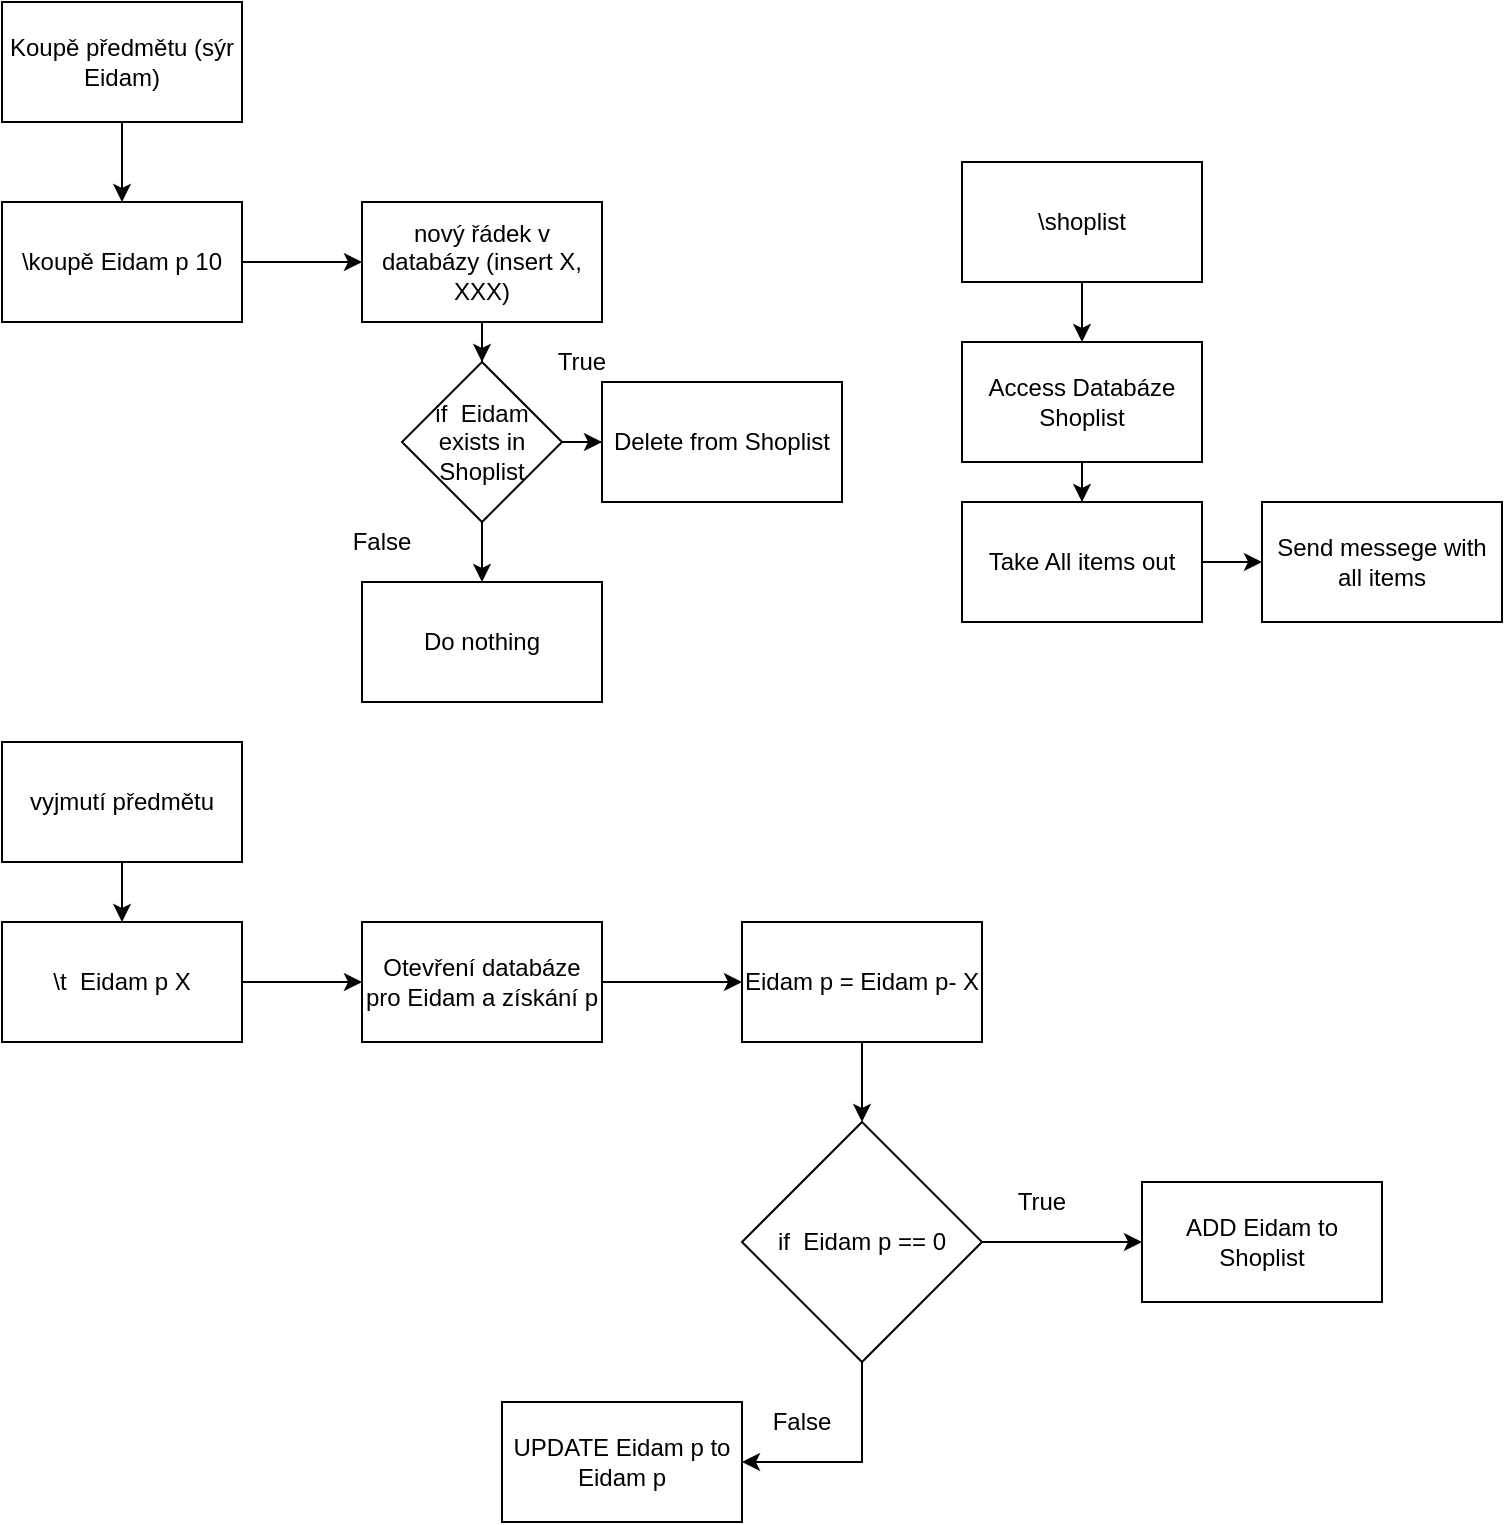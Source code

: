 <mxfile version="12.5.4" type="github">
  <diagram id="4bXTv4JExv3Pb1ZK5-rK" name="Page-1">
    <mxGraphModel dx="932" dy="623" grid="1" gridSize="10" guides="1" tooltips="1" connect="1" arrows="1" fold="1" page="1" pageScale="1" pageWidth="850" pageHeight="1100" math="0" shadow="0">
      <root>
        <mxCell id="0"/>
        <mxCell id="1" parent="0"/>
        <mxCell id="VTfN_o7muEshdPtxyXbv-3" style="edgeStyle=orthogonalEdgeStyle;rounded=0;orthogonalLoop=1;jettySize=auto;html=1;" edge="1" parent="1" source="VTfN_o7muEshdPtxyXbv-1" target="VTfN_o7muEshdPtxyXbv-2">
          <mxGeometry relative="1" as="geometry"/>
        </mxCell>
        <mxCell id="VTfN_o7muEshdPtxyXbv-1" value="Koupě předmětu (sýr Eidam)&lt;br&gt;" style="rounded=0;whiteSpace=wrap;html=1;" vertex="1" parent="1">
          <mxGeometry x="80" y="40" width="120" height="60" as="geometry"/>
        </mxCell>
        <mxCell id="VTfN_o7muEshdPtxyXbv-4" style="edgeStyle=orthogonalEdgeStyle;rounded=0;orthogonalLoop=1;jettySize=auto;html=1;entryX=0;entryY=0.5;entryDx=0;entryDy=0;" edge="1" parent="1" source="VTfN_o7muEshdPtxyXbv-2" target="VTfN_o7muEshdPtxyXbv-5">
          <mxGeometry relative="1" as="geometry">
            <mxPoint x="280" y="130" as="targetPoint"/>
            <Array as="points"/>
          </mxGeometry>
        </mxCell>
        <mxCell id="VTfN_o7muEshdPtxyXbv-2" value="\koupě Eidam p 10&lt;br&gt;" style="rounded=0;whiteSpace=wrap;html=1;" vertex="1" parent="1">
          <mxGeometry x="80" y="140" width="120" height="60" as="geometry"/>
        </mxCell>
        <mxCell id="VTfN_o7muEshdPtxyXbv-32" style="edgeStyle=orthogonalEdgeStyle;rounded=0;orthogonalLoop=1;jettySize=auto;html=1;" edge="1" parent="1" source="VTfN_o7muEshdPtxyXbv-5" target="VTfN_o7muEshdPtxyXbv-31">
          <mxGeometry relative="1" as="geometry"/>
        </mxCell>
        <mxCell id="VTfN_o7muEshdPtxyXbv-5" value="nový řádek v databázy (insert X, XXX)" style="rounded=0;whiteSpace=wrap;html=1;" vertex="1" parent="1">
          <mxGeometry x="260" y="140" width="120" height="60" as="geometry"/>
        </mxCell>
        <mxCell id="VTfN_o7muEshdPtxyXbv-8" style="edgeStyle=orthogonalEdgeStyle;rounded=0;orthogonalLoop=1;jettySize=auto;html=1;" edge="1" parent="1" source="VTfN_o7muEshdPtxyXbv-6" target="VTfN_o7muEshdPtxyXbv-7">
          <mxGeometry relative="1" as="geometry"/>
        </mxCell>
        <mxCell id="VTfN_o7muEshdPtxyXbv-6" value="vyjmutí předmětu" style="rounded=0;whiteSpace=wrap;html=1;" vertex="1" parent="1">
          <mxGeometry x="80" y="410" width="120" height="60" as="geometry"/>
        </mxCell>
        <mxCell id="VTfN_o7muEshdPtxyXbv-9" style="edgeStyle=orthogonalEdgeStyle;rounded=0;orthogonalLoop=1;jettySize=auto;html=1;" edge="1" parent="1" source="VTfN_o7muEshdPtxyXbv-7">
          <mxGeometry relative="1" as="geometry">
            <mxPoint x="260" y="530" as="targetPoint"/>
          </mxGeometry>
        </mxCell>
        <mxCell id="VTfN_o7muEshdPtxyXbv-7" value="\t &amp;nbsp;Eidam p X" style="rounded=0;whiteSpace=wrap;html=1;" vertex="1" parent="1">
          <mxGeometry x="80" y="500" width="120" height="60" as="geometry"/>
        </mxCell>
        <mxCell id="VTfN_o7muEshdPtxyXbv-13" style="edgeStyle=orthogonalEdgeStyle;rounded=0;orthogonalLoop=1;jettySize=auto;html=1;exitX=0.5;exitY=1;exitDx=0;exitDy=0;" edge="1" parent="1" source="VTfN_o7muEshdPtxyXbv-14" target="VTfN_o7muEshdPtxyXbv-12">
          <mxGeometry relative="1" as="geometry"/>
        </mxCell>
        <mxCell id="VTfN_o7muEshdPtxyXbv-15" style="edgeStyle=orthogonalEdgeStyle;rounded=0;orthogonalLoop=1;jettySize=auto;html=1;" edge="1" parent="1" source="VTfN_o7muEshdPtxyXbv-10" target="VTfN_o7muEshdPtxyXbv-14">
          <mxGeometry relative="1" as="geometry"/>
        </mxCell>
        <mxCell id="VTfN_o7muEshdPtxyXbv-10" value="Otevření databáze pro Eidam a získání p" style="rounded=0;whiteSpace=wrap;html=1;" vertex="1" parent="1">
          <mxGeometry x="260" y="500" width="120" height="60" as="geometry"/>
        </mxCell>
        <mxCell id="VTfN_o7muEshdPtxyXbv-17" style="edgeStyle=orthogonalEdgeStyle;rounded=0;orthogonalLoop=1;jettySize=auto;html=1;entryX=0;entryY=0.5;entryDx=0;entryDy=0;" edge="1" parent="1" source="VTfN_o7muEshdPtxyXbv-12" target="VTfN_o7muEshdPtxyXbv-16">
          <mxGeometry relative="1" as="geometry">
            <mxPoint x="650" y="660" as="targetPoint"/>
          </mxGeometry>
        </mxCell>
        <mxCell id="VTfN_o7muEshdPtxyXbv-21" style="edgeStyle=orthogonalEdgeStyle;rounded=0;orthogonalLoop=1;jettySize=auto;html=1;entryX=1;entryY=0.5;entryDx=0;entryDy=0;" edge="1" parent="1" source="VTfN_o7muEshdPtxyXbv-12" target="VTfN_o7muEshdPtxyXbv-22">
          <mxGeometry relative="1" as="geometry">
            <mxPoint x="510" y="770" as="targetPoint"/>
          </mxGeometry>
        </mxCell>
        <mxCell id="VTfN_o7muEshdPtxyXbv-12" value="if &amp;nbsp;Eidam p == 0" style="rhombus;whiteSpace=wrap;html=1;" vertex="1" parent="1">
          <mxGeometry x="450" y="600" width="120" height="120" as="geometry"/>
        </mxCell>
        <mxCell id="VTfN_o7muEshdPtxyXbv-14" value="Eidam p = Eidam p- X" style="rounded=0;whiteSpace=wrap;html=1;" vertex="1" parent="1">
          <mxGeometry x="450" y="500" width="120" height="60" as="geometry"/>
        </mxCell>
        <mxCell id="VTfN_o7muEshdPtxyXbv-16" value="ADD Eidam to Shoplist" style="rounded=0;whiteSpace=wrap;html=1;" vertex="1" parent="1">
          <mxGeometry x="650" y="630" width="120" height="60" as="geometry"/>
        </mxCell>
        <mxCell id="VTfN_o7muEshdPtxyXbv-18" value="True" style="text;html=1;strokeColor=none;fillColor=none;align=center;verticalAlign=middle;whiteSpace=wrap;rounded=0;" vertex="1" parent="1">
          <mxGeometry x="580" y="630" width="40" height="20" as="geometry"/>
        </mxCell>
        <mxCell id="VTfN_o7muEshdPtxyXbv-19" value="False" style="text;html=1;strokeColor=none;fillColor=none;align=center;verticalAlign=middle;whiteSpace=wrap;rounded=0;" vertex="1" parent="1">
          <mxGeometry x="460" y="740" width="40" height="20" as="geometry"/>
        </mxCell>
        <mxCell id="VTfN_o7muEshdPtxyXbv-22" value="UPDATE Eidam p to Eidam p" style="rounded=0;whiteSpace=wrap;html=1;" vertex="1" parent="1">
          <mxGeometry x="330" y="740" width="120" height="60" as="geometry"/>
        </mxCell>
        <mxCell id="VTfN_o7muEshdPtxyXbv-25" style="edgeStyle=orthogonalEdgeStyle;rounded=0;orthogonalLoop=1;jettySize=auto;html=1;" edge="1" parent="1" source="VTfN_o7muEshdPtxyXbv-23" target="VTfN_o7muEshdPtxyXbv-24">
          <mxGeometry relative="1" as="geometry"/>
        </mxCell>
        <mxCell id="VTfN_o7muEshdPtxyXbv-23" value="\shoplist" style="rounded=0;whiteSpace=wrap;html=1;" vertex="1" parent="1">
          <mxGeometry x="560" y="120" width="120" height="60" as="geometry"/>
        </mxCell>
        <mxCell id="VTfN_o7muEshdPtxyXbv-27" style="edgeStyle=orthogonalEdgeStyle;rounded=0;orthogonalLoop=1;jettySize=auto;html=1;" edge="1" parent="1" source="VTfN_o7muEshdPtxyXbv-24" target="VTfN_o7muEshdPtxyXbv-26">
          <mxGeometry relative="1" as="geometry"/>
        </mxCell>
        <mxCell id="VTfN_o7muEshdPtxyXbv-24" value="Access Databáze Shoplist" style="rounded=0;whiteSpace=wrap;html=1;" vertex="1" parent="1">
          <mxGeometry x="560" y="210" width="120" height="60" as="geometry"/>
        </mxCell>
        <mxCell id="VTfN_o7muEshdPtxyXbv-30" style="edgeStyle=orthogonalEdgeStyle;rounded=0;orthogonalLoop=1;jettySize=auto;html=1;" edge="1" parent="1" source="VTfN_o7muEshdPtxyXbv-26" target="VTfN_o7muEshdPtxyXbv-29">
          <mxGeometry relative="1" as="geometry"/>
        </mxCell>
        <mxCell id="VTfN_o7muEshdPtxyXbv-26" value="Take All items out" style="rounded=0;whiteSpace=wrap;html=1;" vertex="1" parent="1">
          <mxGeometry x="560" y="290" width="120" height="60" as="geometry"/>
        </mxCell>
        <mxCell id="VTfN_o7muEshdPtxyXbv-29" value="Send messege with all items" style="rounded=0;whiteSpace=wrap;html=1;" vertex="1" parent="1">
          <mxGeometry x="710" y="290" width="120" height="60" as="geometry"/>
        </mxCell>
        <mxCell id="VTfN_o7muEshdPtxyXbv-36" style="edgeStyle=orthogonalEdgeStyle;rounded=0;orthogonalLoop=1;jettySize=auto;html=1;" edge="1" parent="1" source="VTfN_o7muEshdPtxyXbv-31" target="VTfN_o7muEshdPtxyXbv-35">
          <mxGeometry relative="1" as="geometry"/>
        </mxCell>
        <mxCell id="VTfN_o7muEshdPtxyXbv-38" style="edgeStyle=orthogonalEdgeStyle;rounded=0;orthogonalLoop=1;jettySize=auto;html=1;" edge="1" parent="1" source="VTfN_o7muEshdPtxyXbv-31" target="VTfN_o7muEshdPtxyXbv-37">
          <mxGeometry relative="1" as="geometry"/>
        </mxCell>
        <mxCell id="VTfN_o7muEshdPtxyXbv-31" value="if &amp;nbsp;Eidam exists in Shoplist" style="rhombus;whiteSpace=wrap;html=1;" vertex="1" parent="1">
          <mxGeometry x="280" y="220" width="80" height="80" as="geometry"/>
        </mxCell>
        <mxCell id="VTfN_o7muEshdPtxyXbv-33" value="True" style="text;html=1;strokeColor=none;fillColor=none;align=center;verticalAlign=middle;whiteSpace=wrap;rounded=0;" vertex="1" parent="1">
          <mxGeometry x="350" y="210" width="40" height="20" as="geometry"/>
        </mxCell>
        <mxCell id="VTfN_o7muEshdPtxyXbv-34" value="False" style="text;html=1;strokeColor=none;fillColor=none;align=center;verticalAlign=middle;whiteSpace=wrap;rounded=0;" vertex="1" parent="1">
          <mxGeometry x="250" y="300" width="40" height="20" as="geometry"/>
        </mxCell>
        <mxCell id="VTfN_o7muEshdPtxyXbv-35" value="Delete from Shoplist" style="rounded=0;whiteSpace=wrap;html=1;" vertex="1" parent="1">
          <mxGeometry x="380" y="230" width="120" height="60" as="geometry"/>
        </mxCell>
        <mxCell id="VTfN_o7muEshdPtxyXbv-37" value="Do nothing&lt;br&gt;" style="rounded=0;whiteSpace=wrap;html=1;" vertex="1" parent="1">
          <mxGeometry x="260" y="330" width="120" height="60" as="geometry"/>
        </mxCell>
      </root>
    </mxGraphModel>
  </diagram>
</mxfile>
